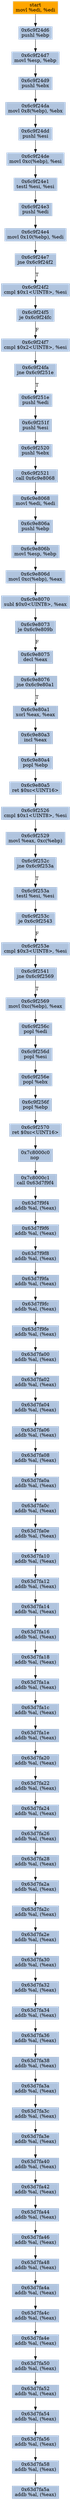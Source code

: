 digraph G {
node[shape=rectangle,style=filled,fillcolor=lightsteelblue,color=lightsteelblue]
bgcolor="transparent"
a0x6c9f24d4movl_edi_edi[label="start\nmovl %edi, %edi",color="lightgrey",fillcolor="orange"];
a0x6c9f24d6pushl_ebp[label="0x6c9f24d6\npushl %ebp"];
a0x6c9f24d7movl_esp_ebp[label="0x6c9f24d7\nmovl %esp, %ebp"];
a0x6c9f24d9pushl_ebx[label="0x6c9f24d9\npushl %ebx"];
a0x6c9f24damovl_0x8ebp__ebx[label="0x6c9f24da\nmovl 0x8(%ebp), %ebx"];
a0x6c9f24ddpushl_esi[label="0x6c9f24dd\npushl %esi"];
a0x6c9f24demovl_0xcebp__esi[label="0x6c9f24de\nmovl 0xc(%ebp), %esi"];
a0x6c9f24e1testl_esi_esi[label="0x6c9f24e1\ntestl %esi, %esi"];
a0x6c9f24e3pushl_edi[label="0x6c9f24e3\npushl %edi"];
a0x6c9f24e4movl_0x10ebp__edi[label="0x6c9f24e4\nmovl 0x10(%ebp), %edi"];
a0x6c9f24e7jne_0x6c9f24f2[label="0x6c9f24e7\njne 0x6c9f24f2"];
a0x6c9f24f2cmpl_0x1UINT8_esi[label="0x6c9f24f2\ncmpl $0x1<UINT8>, %esi"];
a0x6c9f24f5je_0x6c9f24fc[label="0x6c9f24f5\nje 0x6c9f24fc"];
a0x6c9f24f7cmpl_0x2UINT8_esi[label="0x6c9f24f7\ncmpl $0x2<UINT8>, %esi"];
a0x6c9f24fajne_0x6c9f251e[label="0x6c9f24fa\njne 0x6c9f251e"];
a0x6c9f251epushl_edi[label="0x6c9f251e\npushl %edi"];
a0x6c9f251fpushl_esi[label="0x6c9f251f\npushl %esi"];
a0x6c9f2520pushl_ebx[label="0x6c9f2520\npushl %ebx"];
a0x6c9f2521call_0x6c9e8068[label="0x6c9f2521\ncall 0x6c9e8068"];
a0x6c9e8068movl_edi_edi[label="0x6c9e8068\nmovl %edi, %edi"];
a0x6c9e806apushl_ebp[label="0x6c9e806a\npushl %ebp"];
a0x6c9e806bmovl_esp_ebp[label="0x6c9e806b\nmovl %esp, %ebp"];
a0x6c9e806dmovl_0xcebp__eax[label="0x6c9e806d\nmovl 0xc(%ebp), %eax"];
a0x6c9e8070subl_0x0UINT8_eax[label="0x6c9e8070\nsubl $0x0<UINT8>, %eax"];
a0x6c9e8073je_0x6c9e809b[label="0x6c9e8073\nje 0x6c9e809b"];
a0x6c9e8075decl_eax[label="0x6c9e8075\ndecl %eax"];
a0x6c9e8076jne_0x6c9e80a1[label="0x6c9e8076\njne 0x6c9e80a1"];
a0x6c9e80a1xorl_eax_eax[label="0x6c9e80a1\nxorl %eax, %eax"];
a0x6c9e80a3incl_eax[label="0x6c9e80a3\nincl %eax"];
a0x6c9e80a4popl_ebp[label="0x6c9e80a4\npopl %ebp"];
a0x6c9e80a5ret_0xcUINT16[label="0x6c9e80a5\nret $0xc<UINT16>"];
a0x6c9f2526cmpl_0x1UINT8_esi[label="0x6c9f2526\ncmpl $0x1<UINT8>, %esi"];
a0x6c9f2529movl_eax_0xcebp_[label="0x6c9f2529\nmovl %eax, 0xc(%ebp)"];
a0x6c9f252cjne_0x6c9f253a[label="0x6c9f252c\njne 0x6c9f253a"];
a0x6c9f253atestl_esi_esi[label="0x6c9f253a\ntestl %esi, %esi"];
a0x6c9f253cje_0x6c9f2543[label="0x6c9f253c\nje 0x6c9f2543"];
a0x6c9f253ecmpl_0x3UINT8_esi[label="0x6c9f253e\ncmpl $0x3<UINT8>, %esi"];
a0x6c9f2541jne_0x6c9f2569[label="0x6c9f2541\njne 0x6c9f2569"];
a0x6c9f2569movl_0xcebp__eax[label="0x6c9f2569\nmovl 0xc(%ebp), %eax"];
a0x6c9f256cpopl_edi[label="0x6c9f256c\npopl %edi"];
a0x6c9f256dpopl_esi[label="0x6c9f256d\npopl %esi"];
a0x6c9f256epopl_ebx[label="0x6c9f256e\npopl %ebx"];
a0x6c9f256fpopl_ebp[label="0x6c9f256f\npopl %ebp"];
a0x6c9f2570ret_0xcUINT16[label="0x6c9f2570\nret $0xc<UINT16>"];
a0x7c8000c0nop_[label="0x7c8000c0\nnop "];
a0x7c8000c1call_0x63d7f9f4[label="0x7c8000c1\ncall 0x63d7f9f4"];
a0x63d7f9f4addb_al_eax_[label="0x63d7f9f4\naddb %al, (%eax)"];
a0x63d7f9f6addb_al_eax_[label="0x63d7f9f6\naddb %al, (%eax)"];
a0x63d7f9f8addb_al_eax_[label="0x63d7f9f8\naddb %al, (%eax)"];
a0x63d7f9faaddb_al_eax_[label="0x63d7f9fa\naddb %al, (%eax)"];
a0x63d7f9fcaddb_al_eax_[label="0x63d7f9fc\naddb %al, (%eax)"];
a0x63d7f9feaddb_al_eax_[label="0x63d7f9fe\naddb %al, (%eax)"];
a0x63d7fa00addb_al_eax_[label="0x63d7fa00\naddb %al, (%eax)"];
a0x63d7fa02addb_al_eax_[label="0x63d7fa02\naddb %al, (%eax)"];
a0x63d7fa04addb_al_eax_[label="0x63d7fa04\naddb %al, (%eax)"];
a0x63d7fa06addb_al_eax_[label="0x63d7fa06\naddb %al, (%eax)"];
a0x63d7fa08addb_al_eax_[label="0x63d7fa08\naddb %al, (%eax)"];
a0x63d7fa0aaddb_al_eax_[label="0x63d7fa0a\naddb %al, (%eax)"];
a0x63d7fa0caddb_al_eax_[label="0x63d7fa0c\naddb %al, (%eax)"];
a0x63d7fa0eaddb_al_eax_[label="0x63d7fa0e\naddb %al, (%eax)"];
a0x63d7fa10addb_al_eax_[label="0x63d7fa10\naddb %al, (%eax)"];
a0x63d7fa12addb_al_eax_[label="0x63d7fa12\naddb %al, (%eax)"];
a0x63d7fa14addb_al_eax_[label="0x63d7fa14\naddb %al, (%eax)"];
a0x63d7fa16addb_al_eax_[label="0x63d7fa16\naddb %al, (%eax)"];
a0x63d7fa18addb_al_eax_[label="0x63d7fa18\naddb %al, (%eax)"];
a0x63d7fa1aaddb_al_eax_[label="0x63d7fa1a\naddb %al, (%eax)"];
a0x63d7fa1caddb_al_eax_[label="0x63d7fa1c\naddb %al, (%eax)"];
a0x63d7fa1eaddb_al_eax_[label="0x63d7fa1e\naddb %al, (%eax)"];
a0x63d7fa20addb_al_eax_[label="0x63d7fa20\naddb %al, (%eax)"];
a0x63d7fa22addb_al_eax_[label="0x63d7fa22\naddb %al, (%eax)"];
a0x63d7fa24addb_al_eax_[label="0x63d7fa24\naddb %al, (%eax)"];
a0x63d7fa26addb_al_eax_[label="0x63d7fa26\naddb %al, (%eax)"];
a0x63d7fa28addb_al_eax_[label="0x63d7fa28\naddb %al, (%eax)"];
a0x63d7fa2aaddb_al_eax_[label="0x63d7fa2a\naddb %al, (%eax)"];
a0x63d7fa2caddb_al_eax_[label="0x63d7fa2c\naddb %al, (%eax)"];
a0x63d7fa2eaddb_al_eax_[label="0x63d7fa2e\naddb %al, (%eax)"];
a0x63d7fa30addb_al_eax_[label="0x63d7fa30\naddb %al, (%eax)"];
a0x63d7fa32addb_al_eax_[label="0x63d7fa32\naddb %al, (%eax)"];
a0x63d7fa34addb_al_eax_[label="0x63d7fa34\naddb %al, (%eax)"];
a0x63d7fa36addb_al_eax_[label="0x63d7fa36\naddb %al, (%eax)"];
a0x63d7fa38addb_al_eax_[label="0x63d7fa38\naddb %al, (%eax)"];
a0x63d7fa3aaddb_al_eax_[label="0x63d7fa3a\naddb %al, (%eax)"];
a0x63d7fa3caddb_al_eax_[label="0x63d7fa3c\naddb %al, (%eax)"];
a0x63d7fa3eaddb_al_eax_[label="0x63d7fa3e\naddb %al, (%eax)"];
a0x63d7fa40addb_al_eax_[label="0x63d7fa40\naddb %al, (%eax)"];
a0x63d7fa42addb_al_eax_[label="0x63d7fa42\naddb %al, (%eax)"];
a0x63d7fa44addb_al_eax_[label="0x63d7fa44\naddb %al, (%eax)"];
a0x63d7fa46addb_al_eax_[label="0x63d7fa46\naddb %al, (%eax)"];
a0x63d7fa48addb_al_eax_[label="0x63d7fa48\naddb %al, (%eax)"];
a0x63d7fa4aaddb_al_eax_[label="0x63d7fa4a\naddb %al, (%eax)"];
a0x63d7fa4caddb_al_eax_[label="0x63d7fa4c\naddb %al, (%eax)"];
a0x63d7fa4eaddb_al_eax_[label="0x63d7fa4e\naddb %al, (%eax)"];
a0x63d7fa50addb_al_eax_[label="0x63d7fa50\naddb %al, (%eax)"];
a0x63d7fa52addb_al_eax_[label="0x63d7fa52\naddb %al, (%eax)"];
a0x63d7fa54addb_al_eax_[label="0x63d7fa54\naddb %al, (%eax)"];
a0x63d7fa56addb_al_eax_[label="0x63d7fa56\naddb %al, (%eax)"];
a0x63d7fa58addb_al_eax_[label="0x63d7fa58\naddb %al, (%eax)"];
a0x63d7fa5aaddb_al_eax_[label="0x63d7fa5a\naddb %al, (%eax)"];
a0x6c9f24d4movl_edi_edi -> a0x6c9f24d6pushl_ebp [color="#000000"];
a0x6c9f24d6pushl_ebp -> a0x6c9f24d7movl_esp_ebp [color="#000000"];
a0x6c9f24d7movl_esp_ebp -> a0x6c9f24d9pushl_ebx [color="#000000"];
a0x6c9f24d9pushl_ebx -> a0x6c9f24damovl_0x8ebp__ebx [color="#000000"];
a0x6c9f24damovl_0x8ebp__ebx -> a0x6c9f24ddpushl_esi [color="#000000"];
a0x6c9f24ddpushl_esi -> a0x6c9f24demovl_0xcebp__esi [color="#000000"];
a0x6c9f24demovl_0xcebp__esi -> a0x6c9f24e1testl_esi_esi [color="#000000"];
a0x6c9f24e1testl_esi_esi -> a0x6c9f24e3pushl_edi [color="#000000"];
a0x6c9f24e3pushl_edi -> a0x6c9f24e4movl_0x10ebp__edi [color="#000000"];
a0x6c9f24e4movl_0x10ebp__edi -> a0x6c9f24e7jne_0x6c9f24f2 [color="#000000"];
a0x6c9f24e7jne_0x6c9f24f2 -> a0x6c9f24f2cmpl_0x1UINT8_esi [color="#000000",label="T"];
a0x6c9f24f2cmpl_0x1UINT8_esi -> a0x6c9f24f5je_0x6c9f24fc [color="#000000"];
a0x6c9f24f5je_0x6c9f24fc -> a0x6c9f24f7cmpl_0x2UINT8_esi [color="#000000",label="F"];
a0x6c9f24f7cmpl_0x2UINT8_esi -> a0x6c9f24fajne_0x6c9f251e [color="#000000"];
a0x6c9f24fajne_0x6c9f251e -> a0x6c9f251epushl_edi [color="#000000",label="T"];
a0x6c9f251epushl_edi -> a0x6c9f251fpushl_esi [color="#000000"];
a0x6c9f251fpushl_esi -> a0x6c9f2520pushl_ebx [color="#000000"];
a0x6c9f2520pushl_ebx -> a0x6c9f2521call_0x6c9e8068 [color="#000000"];
a0x6c9f2521call_0x6c9e8068 -> a0x6c9e8068movl_edi_edi [color="#000000"];
a0x6c9e8068movl_edi_edi -> a0x6c9e806apushl_ebp [color="#000000"];
a0x6c9e806apushl_ebp -> a0x6c9e806bmovl_esp_ebp [color="#000000"];
a0x6c9e806bmovl_esp_ebp -> a0x6c9e806dmovl_0xcebp__eax [color="#000000"];
a0x6c9e806dmovl_0xcebp__eax -> a0x6c9e8070subl_0x0UINT8_eax [color="#000000"];
a0x6c9e8070subl_0x0UINT8_eax -> a0x6c9e8073je_0x6c9e809b [color="#000000"];
a0x6c9e8073je_0x6c9e809b -> a0x6c9e8075decl_eax [color="#000000",label="F"];
a0x6c9e8075decl_eax -> a0x6c9e8076jne_0x6c9e80a1 [color="#000000"];
a0x6c9e8076jne_0x6c9e80a1 -> a0x6c9e80a1xorl_eax_eax [color="#000000",label="T"];
a0x6c9e80a1xorl_eax_eax -> a0x6c9e80a3incl_eax [color="#000000"];
a0x6c9e80a3incl_eax -> a0x6c9e80a4popl_ebp [color="#000000"];
a0x6c9e80a4popl_ebp -> a0x6c9e80a5ret_0xcUINT16 [color="#000000"];
a0x6c9e80a5ret_0xcUINT16 -> a0x6c9f2526cmpl_0x1UINT8_esi [color="#000000"];
a0x6c9f2526cmpl_0x1UINT8_esi -> a0x6c9f2529movl_eax_0xcebp_ [color="#000000"];
a0x6c9f2529movl_eax_0xcebp_ -> a0x6c9f252cjne_0x6c9f253a [color="#000000"];
a0x6c9f252cjne_0x6c9f253a -> a0x6c9f253atestl_esi_esi [color="#000000",label="T"];
a0x6c9f253atestl_esi_esi -> a0x6c9f253cje_0x6c9f2543 [color="#000000"];
a0x6c9f253cje_0x6c9f2543 -> a0x6c9f253ecmpl_0x3UINT8_esi [color="#000000",label="F"];
a0x6c9f253ecmpl_0x3UINT8_esi -> a0x6c9f2541jne_0x6c9f2569 [color="#000000"];
a0x6c9f2541jne_0x6c9f2569 -> a0x6c9f2569movl_0xcebp__eax [color="#000000",label="T"];
a0x6c9f2569movl_0xcebp__eax -> a0x6c9f256cpopl_edi [color="#000000"];
a0x6c9f256cpopl_edi -> a0x6c9f256dpopl_esi [color="#000000"];
a0x6c9f256dpopl_esi -> a0x6c9f256epopl_ebx [color="#000000"];
a0x6c9f256epopl_ebx -> a0x6c9f256fpopl_ebp [color="#000000"];
a0x6c9f256fpopl_ebp -> a0x6c9f2570ret_0xcUINT16 [color="#000000"];
a0x6c9f2570ret_0xcUINT16 -> a0x7c8000c0nop_ [color="#000000"];
a0x7c8000c0nop_ -> a0x7c8000c1call_0x63d7f9f4 [color="#000000"];
a0x7c8000c1call_0x63d7f9f4 -> a0x63d7f9f4addb_al_eax_ [color="#000000"];
a0x63d7f9f4addb_al_eax_ -> a0x63d7f9f6addb_al_eax_ [color="#000000"];
a0x63d7f9f6addb_al_eax_ -> a0x63d7f9f8addb_al_eax_ [color="#000000"];
a0x63d7f9f8addb_al_eax_ -> a0x63d7f9faaddb_al_eax_ [color="#000000"];
a0x63d7f9faaddb_al_eax_ -> a0x63d7f9fcaddb_al_eax_ [color="#000000"];
a0x63d7f9fcaddb_al_eax_ -> a0x63d7f9feaddb_al_eax_ [color="#000000"];
a0x63d7f9feaddb_al_eax_ -> a0x63d7fa00addb_al_eax_ [color="#000000"];
a0x63d7fa00addb_al_eax_ -> a0x63d7fa02addb_al_eax_ [color="#000000"];
a0x63d7fa02addb_al_eax_ -> a0x63d7fa04addb_al_eax_ [color="#000000"];
a0x63d7fa04addb_al_eax_ -> a0x63d7fa06addb_al_eax_ [color="#000000"];
a0x63d7fa06addb_al_eax_ -> a0x63d7fa08addb_al_eax_ [color="#000000"];
a0x63d7fa08addb_al_eax_ -> a0x63d7fa0aaddb_al_eax_ [color="#000000"];
a0x63d7fa0aaddb_al_eax_ -> a0x63d7fa0caddb_al_eax_ [color="#000000"];
a0x63d7fa0caddb_al_eax_ -> a0x63d7fa0eaddb_al_eax_ [color="#000000"];
a0x63d7fa0eaddb_al_eax_ -> a0x63d7fa10addb_al_eax_ [color="#000000"];
a0x63d7fa10addb_al_eax_ -> a0x63d7fa12addb_al_eax_ [color="#000000"];
a0x63d7fa12addb_al_eax_ -> a0x63d7fa14addb_al_eax_ [color="#000000"];
a0x63d7fa14addb_al_eax_ -> a0x63d7fa16addb_al_eax_ [color="#000000"];
a0x63d7fa16addb_al_eax_ -> a0x63d7fa18addb_al_eax_ [color="#000000"];
a0x63d7fa18addb_al_eax_ -> a0x63d7fa1aaddb_al_eax_ [color="#000000"];
a0x63d7fa1aaddb_al_eax_ -> a0x63d7fa1caddb_al_eax_ [color="#000000"];
a0x63d7fa1caddb_al_eax_ -> a0x63d7fa1eaddb_al_eax_ [color="#000000"];
a0x63d7fa1eaddb_al_eax_ -> a0x63d7fa20addb_al_eax_ [color="#000000"];
a0x63d7fa20addb_al_eax_ -> a0x63d7fa22addb_al_eax_ [color="#000000"];
a0x63d7fa22addb_al_eax_ -> a0x63d7fa24addb_al_eax_ [color="#000000"];
a0x63d7fa24addb_al_eax_ -> a0x63d7fa26addb_al_eax_ [color="#000000"];
a0x63d7fa26addb_al_eax_ -> a0x63d7fa28addb_al_eax_ [color="#000000"];
a0x63d7fa28addb_al_eax_ -> a0x63d7fa2aaddb_al_eax_ [color="#000000"];
a0x63d7fa2aaddb_al_eax_ -> a0x63d7fa2caddb_al_eax_ [color="#000000"];
a0x63d7fa2caddb_al_eax_ -> a0x63d7fa2eaddb_al_eax_ [color="#000000"];
a0x63d7fa2eaddb_al_eax_ -> a0x63d7fa30addb_al_eax_ [color="#000000"];
a0x63d7fa30addb_al_eax_ -> a0x63d7fa32addb_al_eax_ [color="#000000"];
a0x63d7fa32addb_al_eax_ -> a0x63d7fa34addb_al_eax_ [color="#000000"];
a0x63d7fa34addb_al_eax_ -> a0x63d7fa36addb_al_eax_ [color="#000000"];
a0x63d7fa36addb_al_eax_ -> a0x63d7fa38addb_al_eax_ [color="#000000"];
a0x63d7fa38addb_al_eax_ -> a0x63d7fa3aaddb_al_eax_ [color="#000000"];
a0x63d7fa3aaddb_al_eax_ -> a0x63d7fa3caddb_al_eax_ [color="#000000"];
a0x63d7fa3caddb_al_eax_ -> a0x63d7fa3eaddb_al_eax_ [color="#000000"];
a0x63d7fa3eaddb_al_eax_ -> a0x63d7fa40addb_al_eax_ [color="#000000"];
a0x63d7fa40addb_al_eax_ -> a0x63d7fa42addb_al_eax_ [color="#000000"];
a0x63d7fa42addb_al_eax_ -> a0x63d7fa44addb_al_eax_ [color="#000000"];
a0x63d7fa44addb_al_eax_ -> a0x63d7fa46addb_al_eax_ [color="#000000"];
a0x63d7fa46addb_al_eax_ -> a0x63d7fa48addb_al_eax_ [color="#000000"];
a0x63d7fa48addb_al_eax_ -> a0x63d7fa4aaddb_al_eax_ [color="#000000"];
a0x63d7fa4aaddb_al_eax_ -> a0x63d7fa4caddb_al_eax_ [color="#000000"];
a0x63d7fa4caddb_al_eax_ -> a0x63d7fa4eaddb_al_eax_ [color="#000000"];
a0x63d7fa4eaddb_al_eax_ -> a0x63d7fa50addb_al_eax_ [color="#000000"];
a0x63d7fa50addb_al_eax_ -> a0x63d7fa52addb_al_eax_ [color="#000000"];
a0x63d7fa52addb_al_eax_ -> a0x63d7fa54addb_al_eax_ [color="#000000"];
a0x63d7fa54addb_al_eax_ -> a0x63d7fa56addb_al_eax_ [color="#000000"];
a0x63d7fa56addb_al_eax_ -> a0x63d7fa58addb_al_eax_ [color="#000000"];
a0x63d7fa58addb_al_eax_ -> a0x63d7fa5aaddb_al_eax_ [color="#000000"];
}

